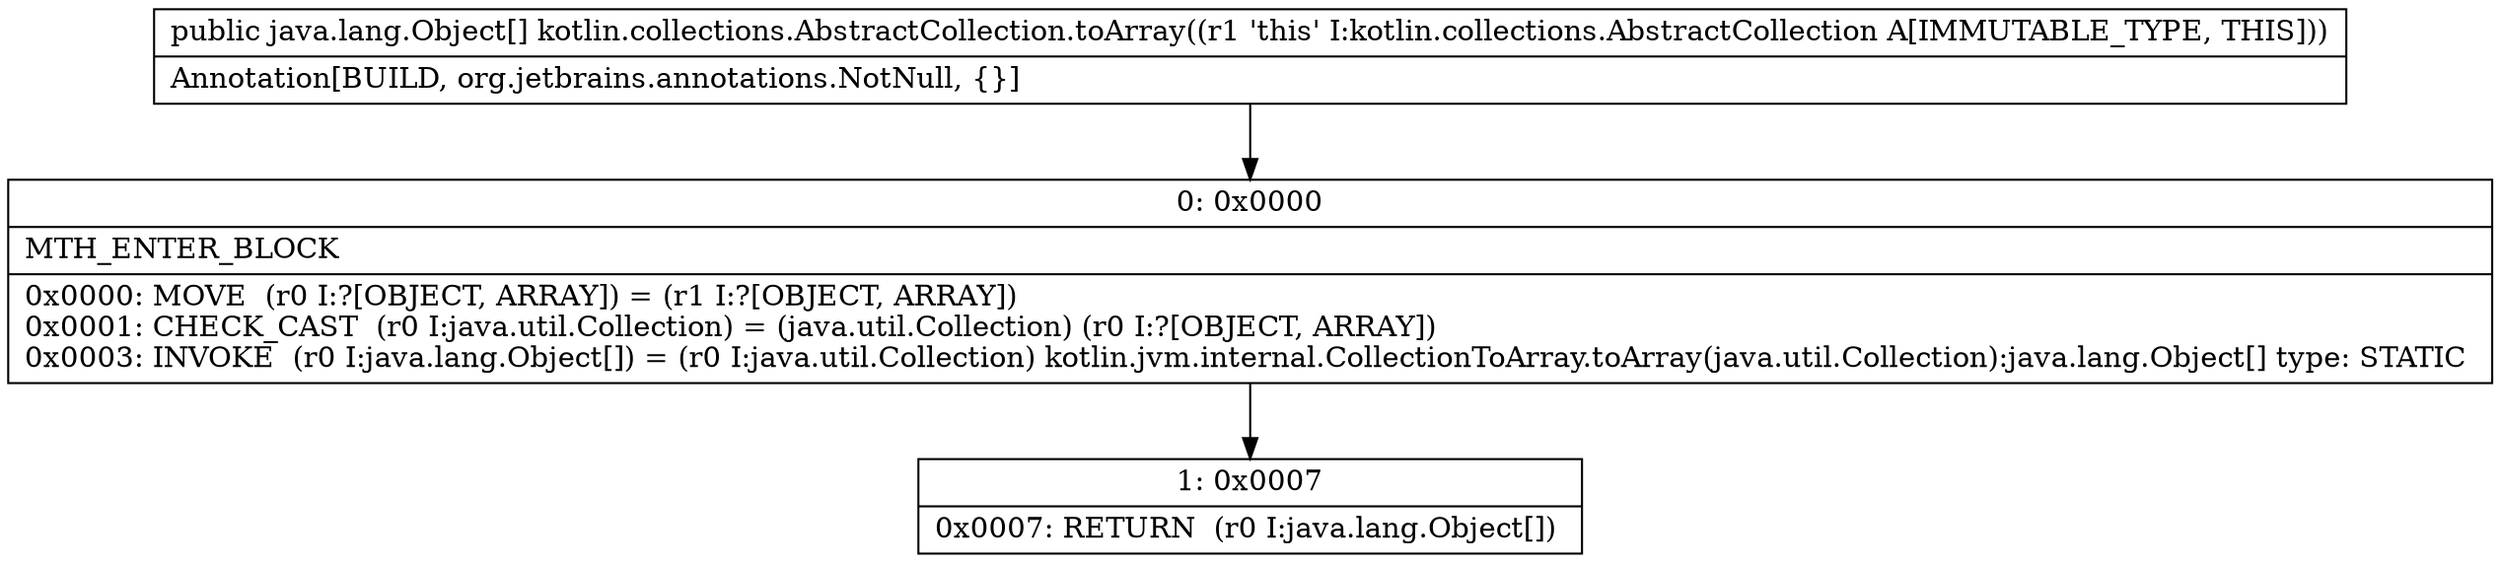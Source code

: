 digraph "CFG forkotlin.collections.AbstractCollection.toArray()[Ljava\/lang\/Object;" {
Node_0 [shape=record,label="{0\:\ 0x0000|MTH_ENTER_BLOCK\l|0x0000: MOVE  (r0 I:?[OBJECT, ARRAY]) = (r1 I:?[OBJECT, ARRAY]) \l0x0001: CHECK_CAST  (r0 I:java.util.Collection) = (java.util.Collection) (r0 I:?[OBJECT, ARRAY]) \l0x0003: INVOKE  (r0 I:java.lang.Object[]) = (r0 I:java.util.Collection) kotlin.jvm.internal.CollectionToArray.toArray(java.util.Collection):java.lang.Object[] type: STATIC \l}"];
Node_1 [shape=record,label="{1\:\ 0x0007|0x0007: RETURN  (r0 I:java.lang.Object[]) \l}"];
MethodNode[shape=record,label="{public java.lang.Object[] kotlin.collections.AbstractCollection.toArray((r1 'this' I:kotlin.collections.AbstractCollection A[IMMUTABLE_TYPE, THIS]))  | Annotation[BUILD, org.jetbrains.annotations.NotNull, \{\}]\l}"];
MethodNode -> Node_0;
Node_0 -> Node_1;
}

